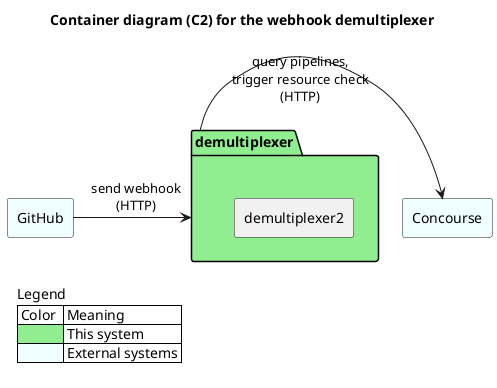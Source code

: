 @startuml
skinparam componentStyle rectangle
skinparam legendBackgroundColor #ffffff
skinparam legendBorderThickness 0

title "Container diagram (C2) for the webhook demultiplexer"

component [GitHub] #azure
component [Concourse] #azure

[GitHub] -> [demultiplexer]: send webhook\n(HTTP)
[demultiplexer] -> [Concourse]: query pipelines,\ntrigger resource check\n(HTTP)

package "demultiplexer" #lightgreen {
[demultiplexer2]
}

legend left
Legend
| Color  | Meaning |
| <#lightgreen> | This system |
| <#azure> | External systems |
endlegend
@enduml
